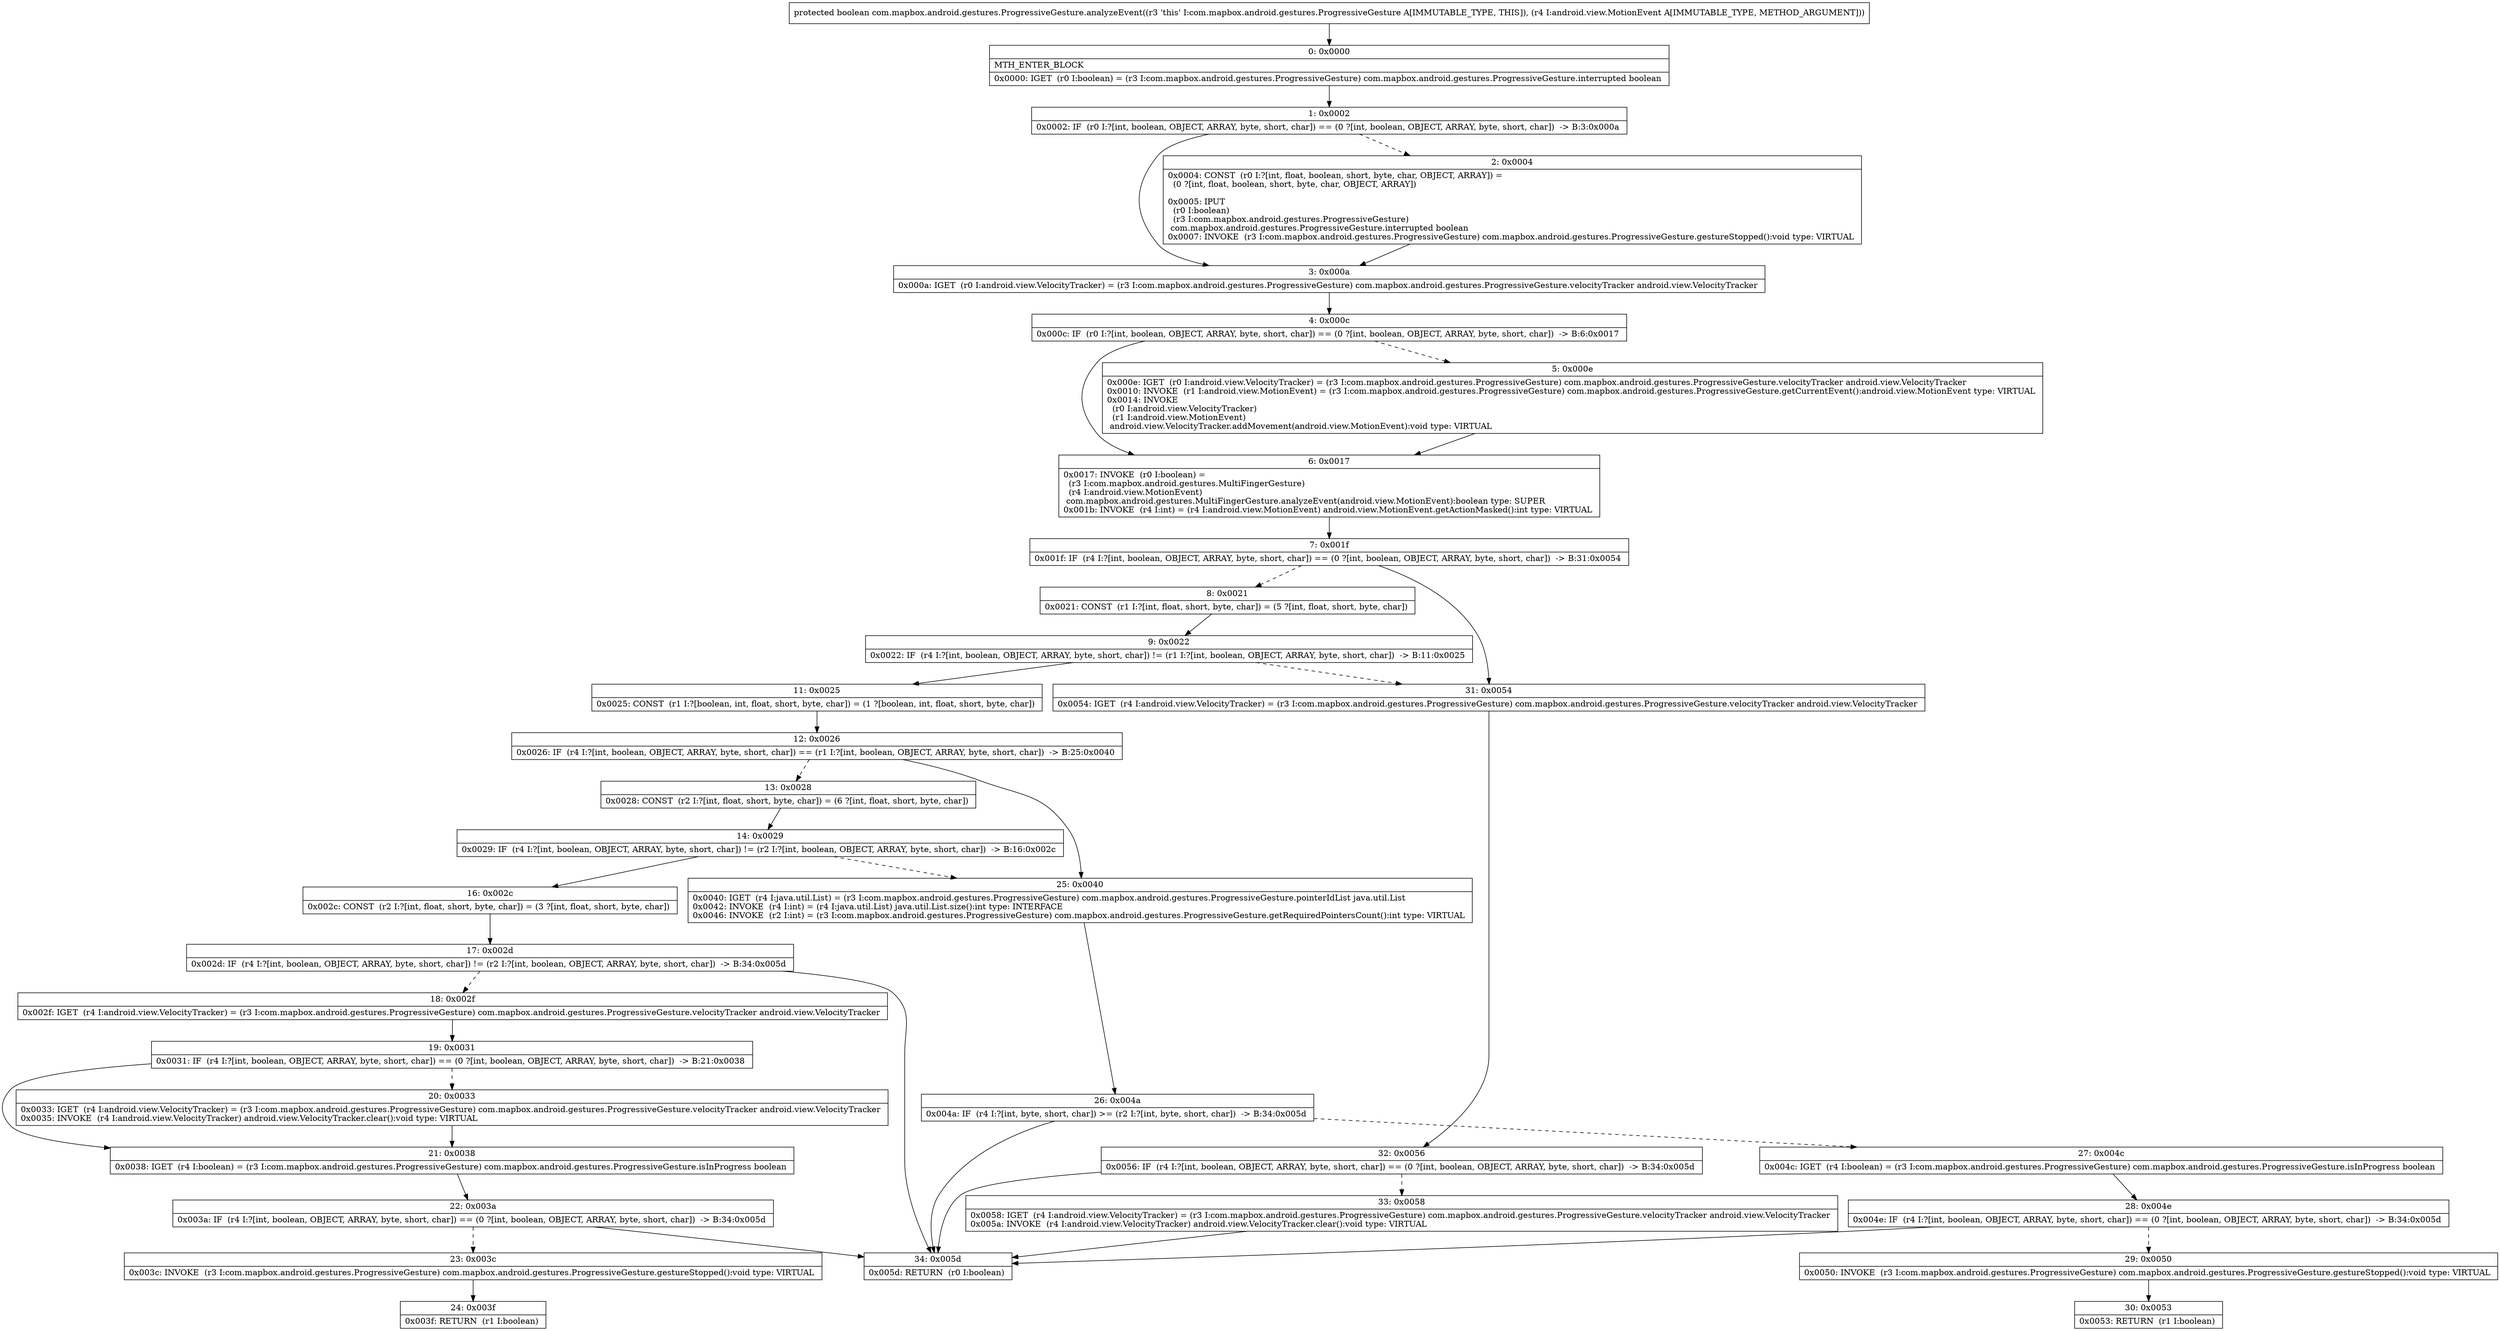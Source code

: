digraph "CFG forcom.mapbox.android.gestures.ProgressiveGesture.analyzeEvent(Landroid\/view\/MotionEvent;)Z" {
Node_0 [shape=record,label="{0\:\ 0x0000|MTH_ENTER_BLOCK\l|0x0000: IGET  (r0 I:boolean) = (r3 I:com.mapbox.android.gestures.ProgressiveGesture) com.mapbox.android.gestures.ProgressiveGesture.interrupted boolean \l}"];
Node_1 [shape=record,label="{1\:\ 0x0002|0x0002: IF  (r0 I:?[int, boolean, OBJECT, ARRAY, byte, short, char]) == (0 ?[int, boolean, OBJECT, ARRAY, byte, short, char])  \-\> B:3:0x000a \l}"];
Node_2 [shape=record,label="{2\:\ 0x0004|0x0004: CONST  (r0 I:?[int, float, boolean, short, byte, char, OBJECT, ARRAY]) = \l  (0 ?[int, float, boolean, short, byte, char, OBJECT, ARRAY])\l \l0x0005: IPUT  \l  (r0 I:boolean)\l  (r3 I:com.mapbox.android.gestures.ProgressiveGesture)\l com.mapbox.android.gestures.ProgressiveGesture.interrupted boolean \l0x0007: INVOKE  (r3 I:com.mapbox.android.gestures.ProgressiveGesture) com.mapbox.android.gestures.ProgressiveGesture.gestureStopped():void type: VIRTUAL \l}"];
Node_3 [shape=record,label="{3\:\ 0x000a|0x000a: IGET  (r0 I:android.view.VelocityTracker) = (r3 I:com.mapbox.android.gestures.ProgressiveGesture) com.mapbox.android.gestures.ProgressiveGesture.velocityTracker android.view.VelocityTracker \l}"];
Node_4 [shape=record,label="{4\:\ 0x000c|0x000c: IF  (r0 I:?[int, boolean, OBJECT, ARRAY, byte, short, char]) == (0 ?[int, boolean, OBJECT, ARRAY, byte, short, char])  \-\> B:6:0x0017 \l}"];
Node_5 [shape=record,label="{5\:\ 0x000e|0x000e: IGET  (r0 I:android.view.VelocityTracker) = (r3 I:com.mapbox.android.gestures.ProgressiveGesture) com.mapbox.android.gestures.ProgressiveGesture.velocityTracker android.view.VelocityTracker \l0x0010: INVOKE  (r1 I:android.view.MotionEvent) = (r3 I:com.mapbox.android.gestures.ProgressiveGesture) com.mapbox.android.gestures.ProgressiveGesture.getCurrentEvent():android.view.MotionEvent type: VIRTUAL \l0x0014: INVOKE  \l  (r0 I:android.view.VelocityTracker)\l  (r1 I:android.view.MotionEvent)\l android.view.VelocityTracker.addMovement(android.view.MotionEvent):void type: VIRTUAL \l}"];
Node_6 [shape=record,label="{6\:\ 0x0017|0x0017: INVOKE  (r0 I:boolean) = \l  (r3 I:com.mapbox.android.gestures.MultiFingerGesture)\l  (r4 I:android.view.MotionEvent)\l com.mapbox.android.gestures.MultiFingerGesture.analyzeEvent(android.view.MotionEvent):boolean type: SUPER \l0x001b: INVOKE  (r4 I:int) = (r4 I:android.view.MotionEvent) android.view.MotionEvent.getActionMasked():int type: VIRTUAL \l}"];
Node_7 [shape=record,label="{7\:\ 0x001f|0x001f: IF  (r4 I:?[int, boolean, OBJECT, ARRAY, byte, short, char]) == (0 ?[int, boolean, OBJECT, ARRAY, byte, short, char])  \-\> B:31:0x0054 \l}"];
Node_8 [shape=record,label="{8\:\ 0x0021|0x0021: CONST  (r1 I:?[int, float, short, byte, char]) = (5 ?[int, float, short, byte, char]) \l}"];
Node_9 [shape=record,label="{9\:\ 0x0022|0x0022: IF  (r4 I:?[int, boolean, OBJECT, ARRAY, byte, short, char]) != (r1 I:?[int, boolean, OBJECT, ARRAY, byte, short, char])  \-\> B:11:0x0025 \l}"];
Node_11 [shape=record,label="{11\:\ 0x0025|0x0025: CONST  (r1 I:?[boolean, int, float, short, byte, char]) = (1 ?[boolean, int, float, short, byte, char]) \l}"];
Node_12 [shape=record,label="{12\:\ 0x0026|0x0026: IF  (r4 I:?[int, boolean, OBJECT, ARRAY, byte, short, char]) == (r1 I:?[int, boolean, OBJECT, ARRAY, byte, short, char])  \-\> B:25:0x0040 \l}"];
Node_13 [shape=record,label="{13\:\ 0x0028|0x0028: CONST  (r2 I:?[int, float, short, byte, char]) = (6 ?[int, float, short, byte, char]) \l}"];
Node_14 [shape=record,label="{14\:\ 0x0029|0x0029: IF  (r4 I:?[int, boolean, OBJECT, ARRAY, byte, short, char]) != (r2 I:?[int, boolean, OBJECT, ARRAY, byte, short, char])  \-\> B:16:0x002c \l}"];
Node_16 [shape=record,label="{16\:\ 0x002c|0x002c: CONST  (r2 I:?[int, float, short, byte, char]) = (3 ?[int, float, short, byte, char]) \l}"];
Node_17 [shape=record,label="{17\:\ 0x002d|0x002d: IF  (r4 I:?[int, boolean, OBJECT, ARRAY, byte, short, char]) != (r2 I:?[int, boolean, OBJECT, ARRAY, byte, short, char])  \-\> B:34:0x005d \l}"];
Node_18 [shape=record,label="{18\:\ 0x002f|0x002f: IGET  (r4 I:android.view.VelocityTracker) = (r3 I:com.mapbox.android.gestures.ProgressiveGesture) com.mapbox.android.gestures.ProgressiveGesture.velocityTracker android.view.VelocityTracker \l}"];
Node_19 [shape=record,label="{19\:\ 0x0031|0x0031: IF  (r4 I:?[int, boolean, OBJECT, ARRAY, byte, short, char]) == (0 ?[int, boolean, OBJECT, ARRAY, byte, short, char])  \-\> B:21:0x0038 \l}"];
Node_20 [shape=record,label="{20\:\ 0x0033|0x0033: IGET  (r4 I:android.view.VelocityTracker) = (r3 I:com.mapbox.android.gestures.ProgressiveGesture) com.mapbox.android.gestures.ProgressiveGesture.velocityTracker android.view.VelocityTracker \l0x0035: INVOKE  (r4 I:android.view.VelocityTracker) android.view.VelocityTracker.clear():void type: VIRTUAL \l}"];
Node_21 [shape=record,label="{21\:\ 0x0038|0x0038: IGET  (r4 I:boolean) = (r3 I:com.mapbox.android.gestures.ProgressiveGesture) com.mapbox.android.gestures.ProgressiveGesture.isInProgress boolean \l}"];
Node_22 [shape=record,label="{22\:\ 0x003a|0x003a: IF  (r4 I:?[int, boolean, OBJECT, ARRAY, byte, short, char]) == (0 ?[int, boolean, OBJECT, ARRAY, byte, short, char])  \-\> B:34:0x005d \l}"];
Node_23 [shape=record,label="{23\:\ 0x003c|0x003c: INVOKE  (r3 I:com.mapbox.android.gestures.ProgressiveGesture) com.mapbox.android.gestures.ProgressiveGesture.gestureStopped():void type: VIRTUAL \l}"];
Node_24 [shape=record,label="{24\:\ 0x003f|0x003f: RETURN  (r1 I:boolean) \l}"];
Node_25 [shape=record,label="{25\:\ 0x0040|0x0040: IGET  (r4 I:java.util.List) = (r3 I:com.mapbox.android.gestures.ProgressiveGesture) com.mapbox.android.gestures.ProgressiveGesture.pointerIdList java.util.List \l0x0042: INVOKE  (r4 I:int) = (r4 I:java.util.List) java.util.List.size():int type: INTERFACE \l0x0046: INVOKE  (r2 I:int) = (r3 I:com.mapbox.android.gestures.ProgressiveGesture) com.mapbox.android.gestures.ProgressiveGesture.getRequiredPointersCount():int type: VIRTUAL \l}"];
Node_26 [shape=record,label="{26\:\ 0x004a|0x004a: IF  (r4 I:?[int, byte, short, char]) \>= (r2 I:?[int, byte, short, char])  \-\> B:34:0x005d \l}"];
Node_27 [shape=record,label="{27\:\ 0x004c|0x004c: IGET  (r4 I:boolean) = (r3 I:com.mapbox.android.gestures.ProgressiveGesture) com.mapbox.android.gestures.ProgressiveGesture.isInProgress boolean \l}"];
Node_28 [shape=record,label="{28\:\ 0x004e|0x004e: IF  (r4 I:?[int, boolean, OBJECT, ARRAY, byte, short, char]) == (0 ?[int, boolean, OBJECT, ARRAY, byte, short, char])  \-\> B:34:0x005d \l}"];
Node_29 [shape=record,label="{29\:\ 0x0050|0x0050: INVOKE  (r3 I:com.mapbox.android.gestures.ProgressiveGesture) com.mapbox.android.gestures.ProgressiveGesture.gestureStopped():void type: VIRTUAL \l}"];
Node_30 [shape=record,label="{30\:\ 0x0053|0x0053: RETURN  (r1 I:boolean) \l}"];
Node_31 [shape=record,label="{31\:\ 0x0054|0x0054: IGET  (r4 I:android.view.VelocityTracker) = (r3 I:com.mapbox.android.gestures.ProgressiveGesture) com.mapbox.android.gestures.ProgressiveGesture.velocityTracker android.view.VelocityTracker \l}"];
Node_32 [shape=record,label="{32\:\ 0x0056|0x0056: IF  (r4 I:?[int, boolean, OBJECT, ARRAY, byte, short, char]) == (0 ?[int, boolean, OBJECT, ARRAY, byte, short, char])  \-\> B:34:0x005d \l}"];
Node_33 [shape=record,label="{33\:\ 0x0058|0x0058: IGET  (r4 I:android.view.VelocityTracker) = (r3 I:com.mapbox.android.gestures.ProgressiveGesture) com.mapbox.android.gestures.ProgressiveGesture.velocityTracker android.view.VelocityTracker \l0x005a: INVOKE  (r4 I:android.view.VelocityTracker) android.view.VelocityTracker.clear():void type: VIRTUAL \l}"];
Node_34 [shape=record,label="{34\:\ 0x005d|0x005d: RETURN  (r0 I:boolean) \l}"];
MethodNode[shape=record,label="{protected boolean com.mapbox.android.gestures.ProgressiveGesture.analyzeEvent((r3 'this' I:com.mapbox.android.gestures.ProgressiveGesture A[IMMUTABLE_TYPE, THIS]), (r4 I:android.view.MotionEvent A[IMMUTABLE_TYPE, METHOD_ARGUMENT])) }"];
MethodNode -> Node_0;
Node_0 -> Node_1;
Node_1 -> Node_2[style=dashed];
Node_1 -> Node_3;
Node_2 -> Node_3;
Node_3 -> Node_4;
Node_4 -> Node_5[style=dashed];
Node_4 -> Node_6;
Node_5 -> Node_6;
Node_6 -> Node_7;
Node_7 -> Node_8[style=dashed];
Node_7 -> Node_31;
Node_8 -> Node_9;
Node_9 -> Node_11;
Node_9 -> Node_31[style=dashed];
Node_11 -> Node_12;
Node_12 -> Node_13[style=dashed];
Node_12 -> Node_25;
Node_13 -> Node_14;
Node_14 -> Node_16;
Node_14 -> Node_25[style=dashed];
Node_16 -> Node_17;
Node_17 -> Node_18[style=dashed];
Node_17 -> Node_34;
Node_18 -> Node_19;
Node_19 -> Node_20[style=dashed];
Node_19 -> Node_21;
Node_20 -> Node_21;
Node_21 -> Node_22;
Node_22 -> Node_23[style=dashed];
Node_22 -> Node_34;
Node_23 -> Node_24;
Node_25 -> Node_26;
Node_26 -> Node_27[style=dashed];
Node_26 -> Node_34;
Node_27 -> Node_28;
Node_28 -> Node_29[style=dashed];
Node_28 -> Node_34;
Node_29 -> Node_30;
Node_31 -> Node_32;
Node_32 -> Node_33[style=dashed];
Node_32 -> Node_34;
Node_33 -> Node_34;
}

